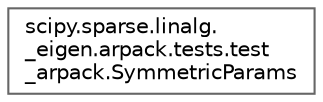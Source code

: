 digraph "Graphical Class Hierarchy"
{
 // LATEX_PDF_SIZE
  bgcolor="transparent";
  edge [fontname=Helvetica,fontsize=10,labelfontname=Helvetica,labelfontsize=10];
  node [fontname=Helvetica,fontsize=10,shape=box,height=0.2,width=0.4];
  rankdir="LR";
  Node0 [id="Node000000",label="scipy.sparse.linalg.\l_eigen.arpack.tests.test\l_arpack.SymmetricParams",height=0.2,width=0.4,color="grey40", fillcolor="white", style="filled",URL="$dc/d39/classscipy_1_1sparse_1_1linalg_1_1__eigen_1_1arpack_1_1tests_1_1test__arpack_1_1SymmetricParams.html",tooltip=" "];
}
